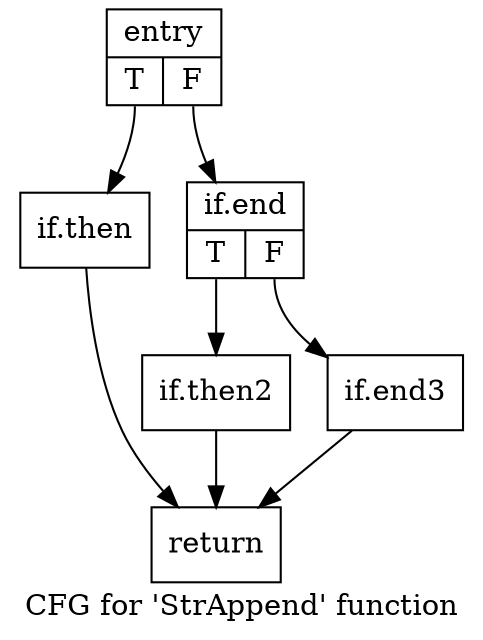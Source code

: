 digraph "CFG for 'StrAppend' function" {
	label="CFG for 'StrAppend' function";

	Node0x1c0f5d0 [shape=record,label="{entry|{<s0>T|<s1>F}}"];
	Node0x1c0f5d0:s0 -> Node0x1c0fd90;
	Node0x1c0f5d0:s1 -> Node0x1c0fe60;
	Node0x1c0fd90 [shape=record,label="{if.then}"];
	Node0x1c0fd90 -> Node0x1c0ffb0;
	Node0x1c0fe60 [shape=record,label="{if.end|{<s0>T|<s1>F}}"];
	Node0x1c0fe60:s0 -> Node0x1c10110;
	Node0x1c0fe60:s1 -> Node0x1c101f0;
	Node0x1c10110 [shape=record,label="{if.then2}"];
	Node0x1c10110 -> Node0x1c0ffb0;
	Node0x1c101f0 [shape=record,label="{if.end3}"];
	Node0x1c101f0 -> Node0x1c0ffb0;
	Node0x1c0ffb0 [shape=record,label="{return}"];
}
